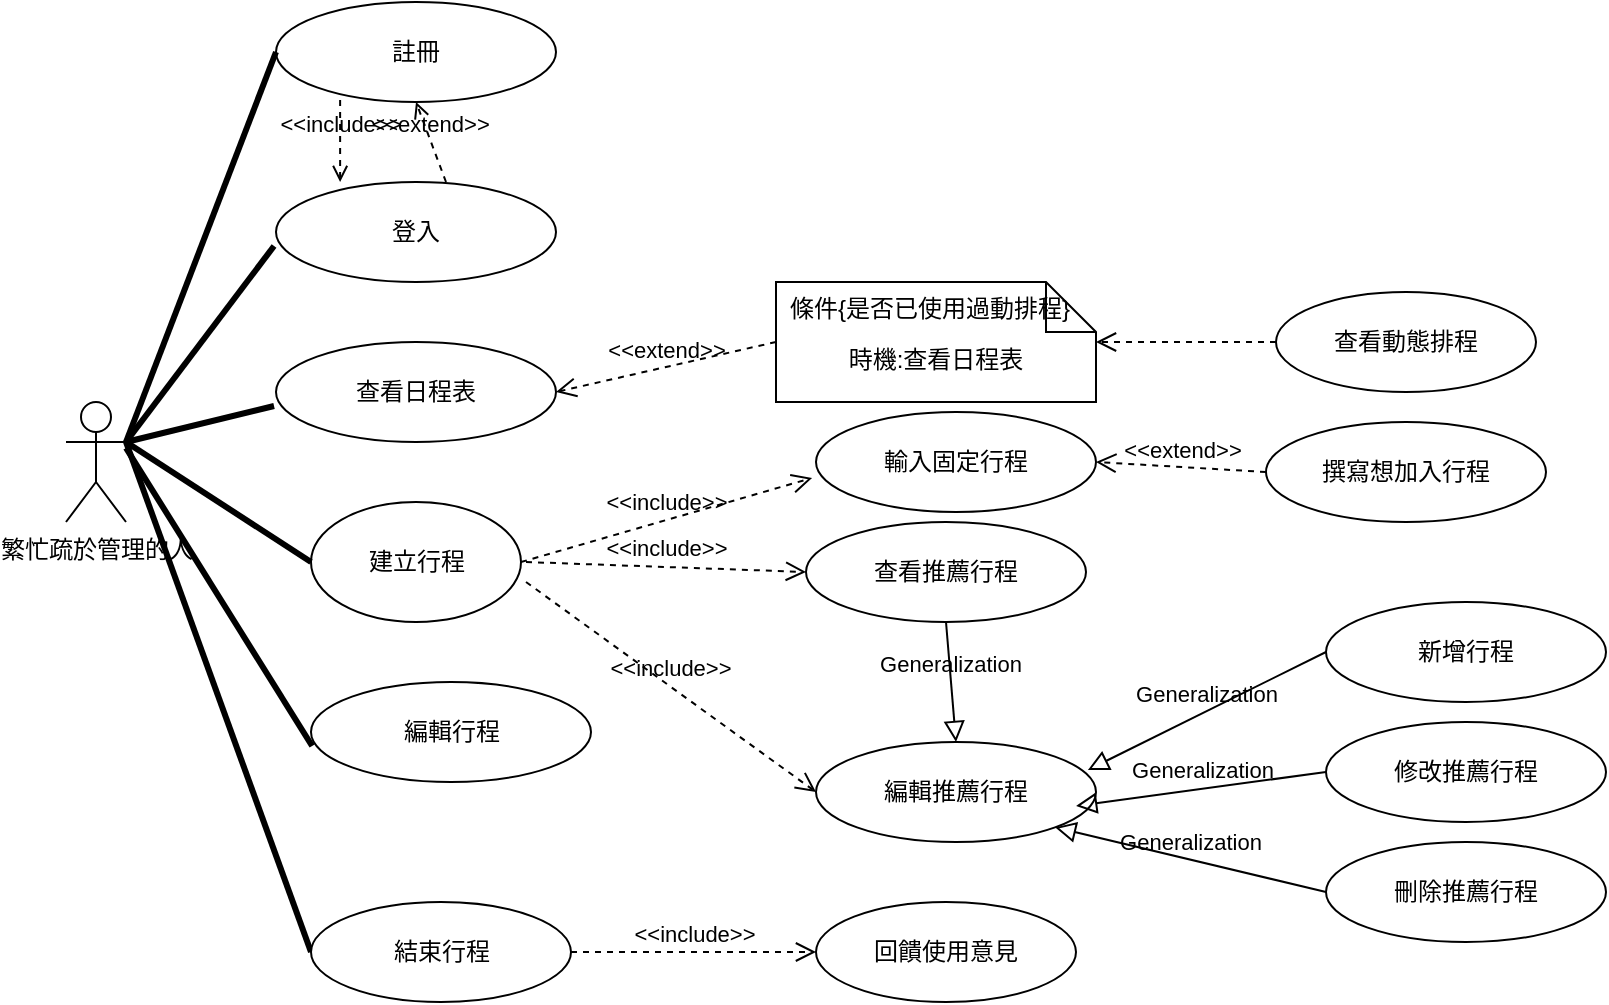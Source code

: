<mxfile>
    <diagram name="第 1 页" id="AHcjIik1focOU0QK3iOo">
        <mxGraphModel dx="1913" dy="700" grid="1" gridSize="10" guides="1" tooltips="1" connect="1" arrows="1" fold="1" page="1" pageScale="1" pageWidth="827" pageHeight="1169" math="0" shadow="0">
            <root>
                <mxCell id="0"/>
                <mxCell id="1" parent="0"/>
                <mxCell id="8-9XDru2MBB9iXI8fwiX-1" value="繁忙疏於管理的人" style="shape=umlActor;verticalLabelPosition=bottom;verticalAlign=top;html=1;" parent="1" vertex="1">
                    <mxGeometry x="30" y="210" width="30" height="60" as="geometry"/>
                </mxCell>
                <mxCell id="8-9XDru2MBB9iXI8fwiX-2" value="登入" style="ellipse;html=1;whiteSpace=wrap;" parent="1" vertex="1">
                    <mxGeometry x="135" y="100" width="140" height="50" as="geometry"/>
                </mxCell>
                <mxCell id="8-9XDru2MBB9iXI8fwiX-4" value="" style="endArrow=none;startArrow=none;endFill=0;startFill=0;endSize=8;html=1;verticalAlign=bottom;labelBackgroundColor=none;strokeWidth=3;rounded=0;entryX=-0.007;entryY=0.64;entryDx=0;entryDy=0;entryPerimeter=0;exitX=1;exitY=0.333;exitDx=0;exitDy=0;exitPerimeter=0;" parent="1" source="8-9XDru2MBB9iXI8fwiX-1" target="8-9XDru2MBB9iXI8fwiX-2" edge="1">
                    <mxGeometry width="160" relative="1" as="geometry">
                        <mxPoint x="70" y="220" as="sourcePoint"/>
                        <mxPoint x="480" y="250" as="targetPoint"/>
                    </mxGeometry>
                </mxCell>
                <mxCell id="8-9XDru2MBB9iXI8fwiX-5" value="註冊" style="ellipse;html=1;whiteSpace=wrap;" parent="1" vertex="1">
                    <mxGeometry x="135" y="10" width="140" height="50" as="geometry"/>
                </mxCell>
                <mxCell id="8-9XDru2MBB9iXI8fwiX-12" value="查看日程表" style="ellipse;html=1;whiteSpace=wrap;" parent="1" vertex="1">
                    <mxGeometry x="135" y="180" width="140" height="50" as="geometry"/>
                </mxCell>
                <mxCell id="8-9XDru2MBB9iXI8fwiX-13" value="" style="endArrow=none;startArrow=none;endFill=0;startFill=0;endSize=8;html=1;verticalAlign=bottom;labelBackgroundColor=none;strokeWidth=3;rounded=0;entryX=-0.007;entryY=0.64;entryDx=0;entryDy=0;entryPerimeter=0;exitX=1;exitY=0.333;exitDx=0;exitDy=0;exitPerimeter=0;" parent="1" source="8-9XDru2MBB9iXI8fwiX-1" target="8-9XDru2MBB9iXI8fwiX-12" edge="1">
                    <mxGeometry width="160" relative="1" as="geometry">
                        <mxPoint x="70" y="160" as="sourcePoint"/>
                        <mxPoint x="480" y="190" as="targetPoint"/>
                    </mxGeometry>
                </mxCell>
                <mxCell id="8-9XDru2MBB9iXI8fwiX-22" value="撰寫想加入行程" style="ellipse;html=1;whiteSpace=wrap;" parent="1" vertex="1">
                    <mxGeometry x="630" y="220" width="140" height="50" as="geometry"/>
                </mxCell>
                <mxCell id="8-9XDru2MBB9iXI8fwiX-24" value="輸入固定行程" style="ellipse;html=1;whiteSpace=wrap;" parent="1" vertex="1">
                    <mxGeometry x="405" y="215" width="140" height="50" as="geometry"/>
                </mxCell>
                <mxCell id="8-9XDru2MBB9iXI8fwiX-26" value="編輯推薦行程" style="ellipse;html=1;whiteSpace=wrap;" parent="1" vertex="1">
                    <mxGeometry x="405" y="380" width="140" height="50" as="geometry"/>
                </mxCell>
                <mxCell id="8-9XDru2MBB9iXI8fwiX-28" value="查看動態排程" style="ellipse;html=1;whiteSpace=wrap;" parent="1" vertex="1">
                    <mxGeometry x="635" y="155" width="130" height="50" as="geometry"/>
                </mxCell>
                <mxCell id="8-9XDru2MBB9iXI8fwiX-29" value="回饋使用意見" style="ellipse;html=1;whiteSpace=wrap;" parent="1" vertex="1">
                    <mxGeometry x="405" y="460" width="130" height="50" as="geometry"/>
                </mxCell>
                <mxCell id="8-9XDru2MBB9iXI8fwiX-30" value="" style="endArrow=none;startArrow=none;endFill=0;startFill=0;endSize=8;html=1;verticalAlign=bottom;labelBackgroundColor=none;strokeWidth=3;rounded=0;exitX=1;exitY=0.333;exitDx=0;exitDy=0;exitPerimeter=0;entryX=0;entryY=0.5;entryDx=0;entryDy=0;" parent="1" source="8-9XDru2MBB9iXI8fwiX-1" target="jXpW6EcGd3m8PzfnGfCC-4" edge="1">
                    <mxGeometry width="160" relative="1" as="geometry">
                        <mxPoint x="60" y="220" as="sourcePoint"/>
                        <mxPoint x="100" y="460" as="targetPoint"/>
                    </mxGeometry>
                </mxCell>
                <mxCell id="jXpW6EcGd3m8PzfnGfCC-1" value="編輯行程" style="ellipse;html=1;whiteSpace=wrap;" parent="1" vertex="1">
                    <mxGeometry x="152.5" y="350" width="140" height="50" as="geometry"/>
                </mxCell>
                <mxCell id="jXpW6EcGd3m8PzfnGfCC-2" value="建立行程" style="ellipse;html=1;whiteSpace=wrap;" parent="1" vertex="1">
                    <mxGeometry x="152.5" y="260" width="105" height="60" as="geometry"/>
                </mxCell>
                <mxCell id="jXpW6EcGd3m8PzfnGfCC-3" value="" style="endArrow=none;startArrow=none;endFill=0;startFill=0;endSize=8;html=1;verticalAlign=bottom;labelBackgroundColor=none;strokeWidth=3;rounded=0;entryX=0;entryY=0.5;entryDx=0;entryDy=0;" parent="1" target="jXpW6EcGd3m8PzfnGfCC-2" edge="1">
                    <mxGeometry width="160" relative="1" as="geometry">
                        <mxPoint x="60" y="230" as="sourcePoint"/>
                        <mxPoint x="210" y="460" as="targetPoint"/>
                    </mxGeometry>
                </mxCell>
                <mxCell id="jXpW6EcGd3m8PzfnGfCC-4" value="結束行程" style="ellipse;html=1;whiteSpace=wrap;" parent="1" vertex="1">
                    <mxGeometry x="152.5" y="460" width="130" height="50" as="geometry"/>
                </mxCell>
                <mxCell id="jXpW6EcGd3m8PzfnGfCC-5" value="&amp;lt;&amp;lt;extend&amp;gt;&amp;gt;" style="endArrow=open;startArrow=none;endFill=0;startFill=0;endSize=8;html=1;verticalAlign=bottom;dashed=1;labelBackgroundColor=none;rounded=0;exitX=0;exitY=0.5;exitDx=0;exitDy=0;entryX=1;entryY=0.5;entryDx=0;entryDy=0;" parent="1" source="jXpW6EcGd3m8PzfnGfCC-26" target="8-9XDru2MBB9iXI8fwiX-12" edge="1">
                    <mxGeometry width="160" relative="1" as="geometry">
                        <mxPoint x="330" y="270" as="sourcePoint"/>
                        <mxPoint x="460" y="270" as="targetPoint"/>
                    </mxGeometry>
                </mxCell>
                <mxCell id="jXpW6EcGd3m8PzfnGfCC-6" value="查看推薦行程" style="ellipse;html=1;whiteSpace=wrap;" parent="1" vertex="1">
                    <mxGeometry x="400" y="270" width="140" height="50" as="geometry"/>
                </mxCell>
                <mxCell id="jXpW6EcGd3m8PzfnGfCC-7" value="&amp;lt;&amp;lt;include&amp;gt;&amp;gt;" style="endArrow=open;startArrow=none;endFill=0;startFill=0;endSize=8;html=1;verticalAlign=bottom;dashed=1;labelBackgroundColor=none;rounded=0;exitX=1;exitY=0.5;exitDx=0;exitDy=0;entryX=-0.014;entryY=0.66;entryDx=0;entryDy=0;entryPerimeter=0;" parent="1" source="jXpW6EcGd3m8PzfnGfCC-2" target="8-9XDru2MBB9iXI8fwiX-24" edge="1">
                    <mxGeometry width="160" relative="1" as="geometry">
                        <mxPoint x="380" y="270" as="sourcePoint"/>
                        <mxPoint x="400" y="240" as="targetPoint"/>
                    </mxGeometry>
                </mxCell>
                <mxCell id="jXpW6EcGd3m8PzfnGfCC-8" value="&amp;lt;&amp;lt;include&amp;gt;&amp;gt;" style="endArrow=open;startArrow=none;endFill=0;startFill=0;endSize=8;html=1;verticalAlign=bottom;dashed=1;labelBackgroundColor=none;rounded=0;entryX=0;entryY=0.5;entryDx=0;entryDy=0;" parent="1" target="8-9XDru2MBB9iXI8fwiX-26" edge="1">
                    <mxGeometry width="160" relative="1" as="geometry">
                        <mxPoint x="260" y="300" as="sourcePoint"/>
                        <mxPoint x="400" y="410" as="targetPoint"/>
                    </mxGeometry>
                </mxCell>
                <mxCell id="jXpW6EcGd3m8PzfnGfCC-10" value="&amp;lt;&amp;lt;include&amp;gt;&amp;gt;" style="endArrow=open;startArrow=none;endFill=0;startFill=0;endSize=8;html=1;verticalAlign=bottom;dashed=1;labelBackgroundColor=none;rounded=0;entryX=0;entryY=0.5;entryDx=0;entryDy=0;" parent="1" target="jXpW6EcGd3m8PzfnGfCC-6" edge="1">
                    <mxGeometry width="160" relative="1" as="geometry">
                        <mxPoint x="260" y="290" as="sourcePoint"/>
                        <mxPoint x="430" y="270" as="targetPoint"/>
                    </mxGeometry>
                </mxCell>
                <mxCell id="jXpW6EcGd3m8PzfnGfCC-11" value="&amp;lt;&amp;lt;include&amp;gt;&amp;gt;" style="endArrow=open;startArrow=none;endFill=0;startFill=0;endSize=8;html=1;verticalAlign=bottom;dashed=1;labelBackgroundColor=none;rounded=0;exitX=1;exitY=0.5;exitDx=0;exitDy=0;entryX=0;entryY=0.5;entryDx=0;entryDy=0;" parent="1" source="jXpW6EcGd3m8PzfnGfCC-4" target="8-9XDru2MBB9iXI8fwiX-29" edge="1">
                    <mxGeometry width="160" relative="1" as="geometry">
                        <mxPoint x="298" y="330" as="sourcePoint"/>
                        <mxPoint x="440" y="280" as="targetPoint"/>
                    </mxGeometry>
                </mxCell>
                <mxCell id="jXpW6EcGd3m8PzfnGfCC-12" value="" style="endArrow=none;startArrow=none;endFill=0;startFill=0;endSize=8;html=1;verticalAlign=bottom;labelBackgroundColor=none;strokeWidth=3;rounded=0;entryX=0.004;entryY=0.64;entryDx=0;entryDy=0;entryPerimeter=0;" parent="1" target="jXpW6EcGd3m8PzfnGfCC-1" edge="1">
                    <mxGeometry width="160" relative="1" as="geometry">
                        <mxPoint x="60" y="233" as="sourcePoint"/>
                        <mxPoint x="172.5" y="477.5" as="targetPoint"/>
                    </mxGeometry>
                </mxCell>
                <mxCell id="jXpW6EcGd3m8PzfnGfCC-13" value="&amp;lt;&amp;lt;extend&amp;gt;&amp;gt;" style="endArrow=open;startArrow=none;endFill=0;startFill=0;endSize=8;html=1;verticalAlign=bottom;dashed=1;labelBackgroundColor=none;rounded=0;entryX=1;entryY=0.5;entryDx=0;entryDy=0;exitX=0;exitY=0.5;exitDx=0;exitDy=0;" parent="1" source="8-9XDru2MBB9iXI8fwiX-22" target="8-9XDru2MBB9iXI8fwiX-24" edge="1">
                    <mxGeometry width="160" relative="1" as="geometry">
                        <mxPoint x="590" y="320" as="sourcePoint"/>
                        <mxPoint x="460" y="320" as="targetPoint"/>
                    </mxGeometry>
                </mxCell>
                <mxCell id="jXpW6EcGd3m8PzfnGfCC-14" value="新增行程" style="ellipse;html=1;whiteSpace=wrap;" parent="1" vertex="1">
                    <mxGeometry x="660" y="310" width="140" height="50" as="geometry"/>
                </mxCell>
                <mxCell id="jXpW6EcGd3m8PzfnGfCC-15" value="刪除推薦行程" style="ellipse;html=1;whiteSpace=wrap;" parent="1" vertex="1">
                    <mxGeometry x="660" y="430" width="140" height="50" as="geometry"/>
                </mxCell>
                <mxCell id="jXpW6EcGd3m8PzfnGfCC-16" value="修改推薦行程" style="ellipse;html=1;whiteSpace=wrap;" parent="1" vertex="1">
                    <mxGeometry x="660" y="370" width="140" height="50" as="geometry"/>
                </mxCell>
                <mxCell id="jXpW6EcGd3m8PzfnGfCC-17" value="Generalization" style="endArrow=block;html=1;rounded=0;align=center;verticalAlign=bottom;endFill=0;labelBackgroundColor=none;endSize=8;entryX=0.971;entryY=0.28;entryDx=0;entryDy=0;exitX=0;exitY=0.5;exitDx=0;exitDy=0;entryPerimeter=0;" parent="1" source="jXpW6EcGd3m8PzfnGfCC-14" target="8-9XDru2MBB9iXI8fwiX-26" edge="1">
                    <mxGeometry relative="1" as="geometry">
                        <mxPoint x="610" y="360" as="sourcePoint"/>
                        <mxPoint x="770" y="360" as="targetPoint"/>
                    </mxGeometry>
                </mxCell>
                <mxCell id="jXpW6EcGd3m8PzfnGfCC-18" value="" style="resizable=0;html=1;align=center;verticalAlign=top;labelBackgroundColor=none;" parent="jXpW6EcGd3m8PzfnGfCC-17" connectable="0" vertex="1">
                    <mxGeometry relative="1" as="geometry"/>
                </mxCell>
                <mxCell id="jXpW6EcGd3m8PzfnGfCC-19" value="Generalization" style="endArrow=block;html=1;rounded=0;align=center;verticalAlign=bottom;endFill=0;labelBackgroundColor=none;endSize=8;exitX=0;exitY=0.5;exitDx=0;exitDy=0;entryX=0.929;entryY=0.64;entryDx=0;entryDy=0;entryPerimeter=0;" parent="1" source="jXpW6EcGd3m8PzfnGfCC-16" target="8-9XDru2MBB9iXI8fwiX-26" edge="1">
                    <mxGeometry relative="1" as="geometry">
                        <mxPoint x="670" y="345" as="sourcePoint"/>
                        <mxPoint x="550" y="380" as="targetPoint"/>
                    </mxGeometry>
                </mxCell>
                <mxCell id="jXpW6EcGd3m8PzfnGfCC-20" value="" style="resizable=0;html=1;align=center;verticalAlign=top;labelBackgroundColor=none;" parent="jXpW6EcGd3m8PzfnGfCC-19" connectable="0" vertex="1">
                    <mxGeometry relative="1" as="geometry"/>
                </mxCell>
                <mxCell id="jXpW6EcGd3m8PzfnGfCC-21" value="Generalization" style="endArrow=block;html=1;rounded=0;align=center;verticalAlign=bottom;endFill=0;labelBackgroundColor=none;endSize=8;exitX=0;exitY=0.5;exitDx=0;exitDy=0;entryX=1;entryY=1;entryDx=0;entryDy=0;" parent="1" source="jXpW6EcGd3m8PzfnGfCC-15" target="8-9XDru2MBB9iXI8fwiX-26" edge="1">
                    <mxGeometry relative="1" as="geometry">
                        <mxPoint x="675" y="440" as="sourcePoint"/>
                        <mxPoint x="550" y="440" as="targetPoint"/>
                    </mxGeometry>
                </mxCell>
                <mxCell id="jXpW6EcGd3m8PzfnGfCC-22" value="" style="resizable=0;html=1;align=center;verticalAlign=top;labelBackgroundColor=none;" parent="jXpW6EcGd3m8PzfnGfCC-21" connectable="0" vertex="1">
                    <mxGeometry relative="1" as="geometry"/>
                </mxCell>
                <mxCell id="jXpW6EcGd3m8PzfnGfCC-23" value="Generalization" style="endArrow=block;html=1;rounded=0;align=center;verticalAlign=bottom;endFill=0;labelBackgroundColor=none;endSize=8;entryX=0.5;entryY=0;entryDx=0;entryDy=0;exitX=0.5;exitY=1;exitDx=0;exitDy=0;" parent="1" source="jXpW6EcGd3m8PzfnGfCC-6" target="8-9XDru2MBB9iXI8fwiX-26" edge="1">
                    <mxGeometry relative="1" as="geometry">
                        <mxPoint x="472" y="340" as="sourcePoint"/>
                        <mxPoint x="551" y="374" as="targetPoint"/>
                        <Array as="points"/>
                    </mxGeometry>
                </mxCell>
                <mxCell id="jXpW6EcGd3m8PzfnGfCC-24" value="" style="resizable=0;html=1;align=center;verticalAlign=top;labelBackgroundColor=none;" parent="jXpW6EcGd3m8PzfnGfCC-23" connectable="0" vertex="1">
                    <mxGeometry relative="1" as="geometry"/>
                </mxCell>
                <mxCell id="jXpW6EcGd3m8PzfnGfCC-25" value="" style="endArrow=open;startArrow=none;endFill=0;startFill=0;endSize=8;html=1;verticalAlign=bottom;dashed=1;labelBackgroundColor=none;rounded=0;exitX=0;exitY=0.5;exitDx=0;exitDy=0;entryX=1;entryY=0.5;entryDx=0;entryDy=0;" parent="1" source="8-9XDru2MBB9iXI8fwiX-28" target="jXpW6EcGd3m8PzfnGfCC-26" edge="1">
                    <mxGeometry width="160" relative="1" as="geometry">
                        <mxPoint x="405" y="185" as="sourcePoint"/>
                        <mxPoint x="275" y="185" as="targetPoint"/>
                    </mxGeometry>
                </mxCell>
                <mxCell id="jXpW6EcGd3m8PzfnGfCC-26" value="時機:查看日程表" style="shape=note2;boundedLbl=1;whiteSpace=wrap;html=1;size=25;verticalAlign=top;align=center;" parent="1" vertex="1">
                    <mxGeometry x="385" y="150" width="160" height="60" as="geometry"/>
                </mxCell>
                <mxCell id="jXpW6EcGd3m8PzfnGfCC-27" value="條件{是否已使用過動排程}" style="resizeWidth=1;part=1;strokeColor=none;fillColor=none;align=left;spacingLeft=5;" parent="jXpW6EcGd3m8PzfnGfCC-26" vertex="1">
                    <mxGeometry width="160" height="25" relative="1" as="geometry"/>
                </mxCell>
                <mxCell id="vhdHkViTdNY7ihE13Nfg-1" value="" style="endArrow=none;startArrow=none;endFill=0;startFill=0;endSize=8;html=1;verticalAlign=bottom;labelBackgroundColor=none;strokeWidth=3;rounded=0;entryX=0;entryY=0.5;entryDx=0;entryDy=0;" parent="1" target="8-9XDru2MBB9iXI8fwiX-5" edge="1">
                    <mxGeometry width="160" relative="1" as="geometry">
                        <mxPoint x="60" y="230" as="sourcePoint"/>
                        <mxPoint x="99" y="80" as="targetPoint"/>
                    </mxGeometry>
                </mxCell>
                <mxCell id="2" value="&amp;lt;&amp;lt;extend&amp;gt;&amp;gt;" style="html=1;verticalAlign=bottom;labelBackgroundColor=none;endArrow=open;endFill=0;dashed=1;entryX=0.5;entryY=1;entryDx=0;entryDy=0;" edge="1" parent="1" target="8-9XDru2MBB9iXI8fwiX-5">
                    <mxGeometry width="160" relative="1" as="geometry">
                        <mxPoint x="220" y="100" as="sourcePoint"/>
                        <mxPoint x="380" y="100" as="targetPoint"/>
                    </mxGeometry>
                </mxCell>
                <mxCell id="3" value="&amp;lt;&amp;lt;include&amp;gt;&amp;gt;" style="html=1;verticalAlign=bottom;labelBackgroundColor=none;endArrow=open;endFill=0;dashed=1;exitX=0.229;exitY=0.98;exitDx=0;exitDy=0;exitPerimeter=0;entryX=0.229;entryY=0;entryDx=0;entryDy=0;entryPerimeter=0;" edge="1" parent="1" source="8-9XDru2MBB9iXI8fwiX-5" target="8-9XDru2MBB9iXI8fwiX-2">
                    <mxGeometry width="160" relative="1" as="geometry">
                        <mxPoint x="150" y="70" as="sourcePoint"/>
                        <mxPoint x="310" y="70" as="targetPoint"/>
                    </mxGeometry>
                </mxCell>
            </root>
        </mxGraphModel>
    </diagram>
</mxfile>